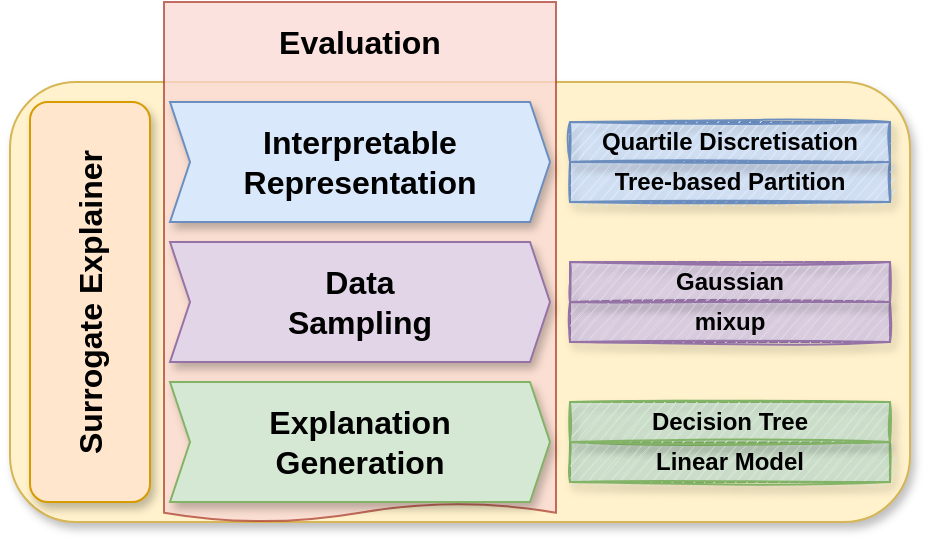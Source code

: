 <mxfile version="14.6.13" type="device"><diagram id="WCv3fVP7h-eaGP3eRuAh" name="Page-1"><mxGraphModel dx="1106" dy="1003" grid="1" gridSize="10" guides="1" tooltips="1" connect="1" arrows="1" fold="1" page="1" pageScale="1" pageWidth="2339" pageHeight="3300" math="0" shadow="0"><root><mxCell id="0"/><mxCell id="1" parent="0"/><mxCell id="JgkkgSG5NND89RrqNuwK-15" value="" style="rounded=1;whiteSpace=wrap;html=1;shadow=1;glass=0;sketch=0;fillColor=#fff2cc;strokeColor=#d6b656;" parent="1" vertex="1"><mxGeometry x="30" y="80" width="450" height="220" as="geometry"/></mxCell><mxCell id="JgkkgSG5NND89RrqNuwK-1" value="&lt;b&gt;&lt;font style=&quot;font-size: 16px&quot;&gt;Surrogate Explainer&lt;/font&gt;&lt;/b&gt;" style="rounded=1;whiteSpace=wrap;html=1;rotation=-90;fillColor=#ffe6cc;strokeColor=#d79b00;glass=0;shadow=1;" parent="1" vertex="1"><mxGeometry x="-30" y="160" width="200" height="60" as="geometry"/></mxCell><mxCell id="JgkkgSG5NND89RrqNuwK-8" value="" style="group;fillColor=#d5e8d4;strokeColor=#82b366;" parent="1" vertex="1" connectable="0"><mxGeometry x="310" y="240" width="160" height="40" as="geometry"/></mxCell><mxCell id="JgkkgSG5NND89RrqNuwK-6" value="&lt;b&gt;Linear Model&lt;/b&gt;" style="rounded=0;whiteSpace=wrap;html=1;shadow=1;glass=0;fillColor=#d5e8d4;strokeColor=#82b366;sketch=1;" parent="JgkkgSG5NND89RrqNuwK-8" vertex="1"><mxGeometry y="20" width="160" height="20" as="geometry"/></mxCell><mxCell id="JgkkgSG5NND89RrqNuwK-7" value="&lt;b&gt;Decision Tree&lt;/b&gt;" style="rounded=0;whiteSpace=wrap;html=1;shadow=1;glass=0;fillColor=#d5e8d4;strokeColor=#82b366;sketch=1;" parent="JgkkgSG5NND89RrqNuwK-8" vertex="1"><mxGeometry width="160" height="20" as="geometry"/></mxCell><mxCell id="JgkkgSG5NND89RrqNuwK-9" value="" style="group;fillColor=#e1d5e7;strokeColor=#9673a6;" parent="1" vertex="1" connectable="0"><mxGeometry x="310" y="170" width="160" height="40" as="geometry"/></mxCell><mxCell id="JgkkgSG5NND89RrqNuwK-10" value="&lt;b&gt;mixup&lt;/b&gt;" style="rounded=0;whiteSpace=wrap;html=1;shadow=1;glass=0;fillColor=#e1d5e7;strokeColor=#9673a6;sketch=1;" parent="JgkkgSG5NND89RrqNuwK-9" vertex="1"><mxGeometry y="20" width="160" height="20" as="geometry"/></mxCell><mxCell id="JgkkgSG5NND89RrqNuwK-11" value="&lt;b&gt;Gaussian&lt;/b&gt;" style="rounded=0;whiteSpace=wrap;html=1;shadow=1;glass=0;fillColor=#e1d5e7;strokeColor=#9673a6;sketch=1;" parent="JgkkgSG5NND89RrqNuwK-9" vertex="1"><mxGeometry width="160" height="20" as="geometry"/></mxCell><mxCell id="JgkkgSG5NND89RrqNuwK-12" value="" style="group;fillColor=#dae8fc;strokeColor=#6c8ebf;" parent="1" vertex="1" connectable="0"><mxGeometry x="310" y="100" width="160" height="40" as="geometry"/></mxCell><mxCell id="JgkkgSG5NND89RrqNuwK-13" value="&lt;b&gt;Tree-based Partition&lt;/b&gt;" style="rounded=0;whiteSpace=wrap;html=1;shadow=1;glass=0;fillColor=#dae8fc;strokeColor=#6c8ebf;sketch=1;" parent="JgkkgSG5NND89RrqNuwK-12" vertex="1"><mxGeometry y="20" width="160" height="20" as="geometry"/></mxCell><mxCell id="JgkkgSG5NND89RrqNuwK-14" value="&lt;b&gt;Quartile Discretisation&lt;/b&gt;" style="rounded=0;whiteSpace=wrap;html=1;shadow=1;glass=0;fillColor=#dae8fc;strokeColor=#6c8ebf;sketch=1;" parent="JgkkgSG5NND89RrqNuwK-12" vertex="1"><mxGeometry width="160" height="20" as="geometry"/></mxCell><mxCell id="GeSE8Ifcm5cLqgDKffzT-2" value="" style="shape=document;whiteSpace=wrap;html=1;boundedLbl=1;fillColor=#fad9d5;strokeColor=#ae4132;fillOpacity=75;size=0.036;strokeOpacity=75;" parent="1" vertex="1"><mxGeometry x="107" y="40" width="196" height="260" as="geometry"/></mxCell><mxCell id="JgkkgSG5NND89RrqNuwK-4" value="&lt;b&gt;&lt;font style=&quot;font-size: 16px&quot;&gt;Explanation&lt;br&gt;Generation&lt;/font&gt;&lt;/b&gt;" style="shape=step;perimeter=stepPerimeter;whiteSpace=wrap;html=1;fixedSize=1;shadow=1;glass=0;size=10;fillColor=#d5e8d4;strokeColor=#82b366;" parent="1" vertex="1"><mxGeometry x="110" y="230" width="190" height="60" as="geometry"/></mxCell><mxCell id="JgkkgSG5NND89RrqNuwK-5" value="&lt;b&gt;&lt;font style=&quot;font-size: 16px&quot;&gt;Data&lt;br&gt;Sampling&lt;/font&gt;&lt;/b&gt;" style="shape=step;perimeter=stepPerimeter;whiteSpace=wrap;html=1;fixedSize=1;shadow=1;glass=0;size=10;fillColor=#e1d5e7;strokeColor=#9673a6;" parent="1" vertex="1"><mxGeometry x="110" y="160" width="190" height="60" as="geometry"/></mxCell><mxCell id="JgkkgSG5NND89RrqNuwK-3" value="&lt;b style=&quot;font-size: 16px&quot;&gt;&lt;font style=&quot;font-size: 16px&quot;&gt;Interpretable&lt;br&gt;Representation&lt;/font&gt;&lt;/b&gt;" style="shape=step;perimeter=stepPerimeter;whiteSpace=wrap;html=1;fixedSize=1;shadow=1;glass=0;size=10;fillColor=#dae8fc;strokeColor=#6c8ebf;" parent="1" vertex="1"><mxGeometry x="110" y="90" width="190" height="60" as="geometry"/></mxCell><mxCell id="GeSE8Ifcm5cLqgDKffzT-3" value="&lt;font style=&quot;font-size: 16px&quot;&gt;&lt;b&gt;Evaluation&lt;/b&gt;&lt;/font&gt;" style="text;html=1;strokeColor=none;fillColor=none;align=center;verticalAlign=middle;whiteSpace=wrap;rounded=0;" parent="1" vertex="1"><mxGeometry x="145" y="40" width="120" height="40" as="geometry"/></mxCell></root></mxGraphModel></diagram></mxfile>